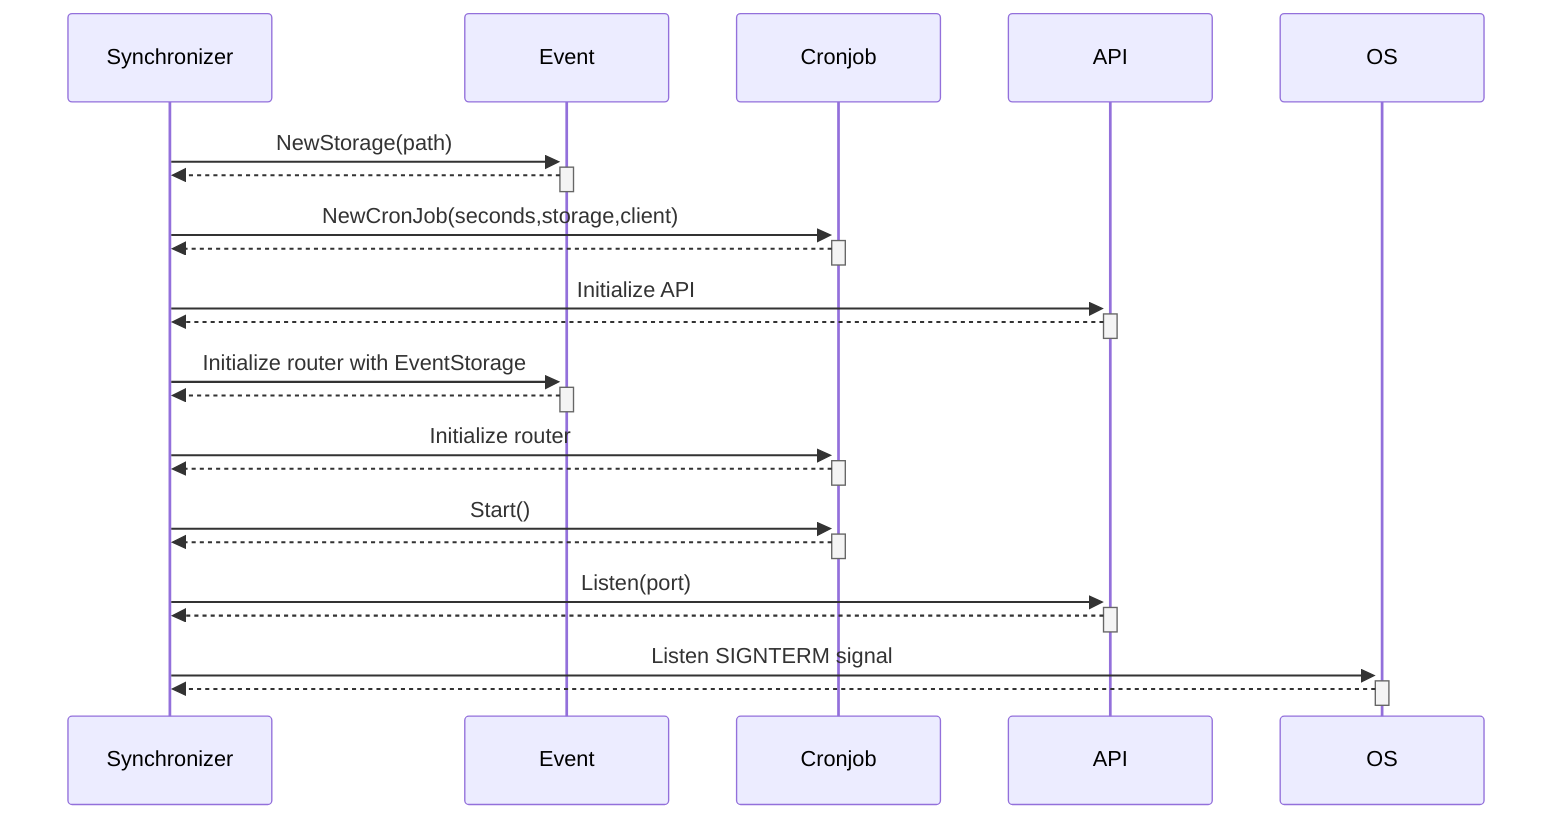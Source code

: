 sequenceDiagram
    Synchronizer->>+Event: NewStorage(path)
    Event-->>-Synchronizer: 
    Synchronizer->>+Cronjob: NewCronJob(seconds,storage,client)
    Cronjob-->>-Synchronizer: 
    Synchronizer->>+API: Initialize API
    API-->>-Synchronizer: 
    Synchronizer->>+Event: Initialize router with EventStorage
    Event-->>-Synchronizer: 
    Synchronizer->>+Cronjob: Initialize router
    Cronjob-->>-Synchronizer: 
    Synchronizer->>+Cronjob: Start()
    Cronjob-->>-Synchronizer: 
    Synchronizer->>+API: Listen(port)
    API-->>-Synchronizer: 
    Synchronizer->>+OS: Listen SIGNTERM signal
    OS-->>-Synchronizer: